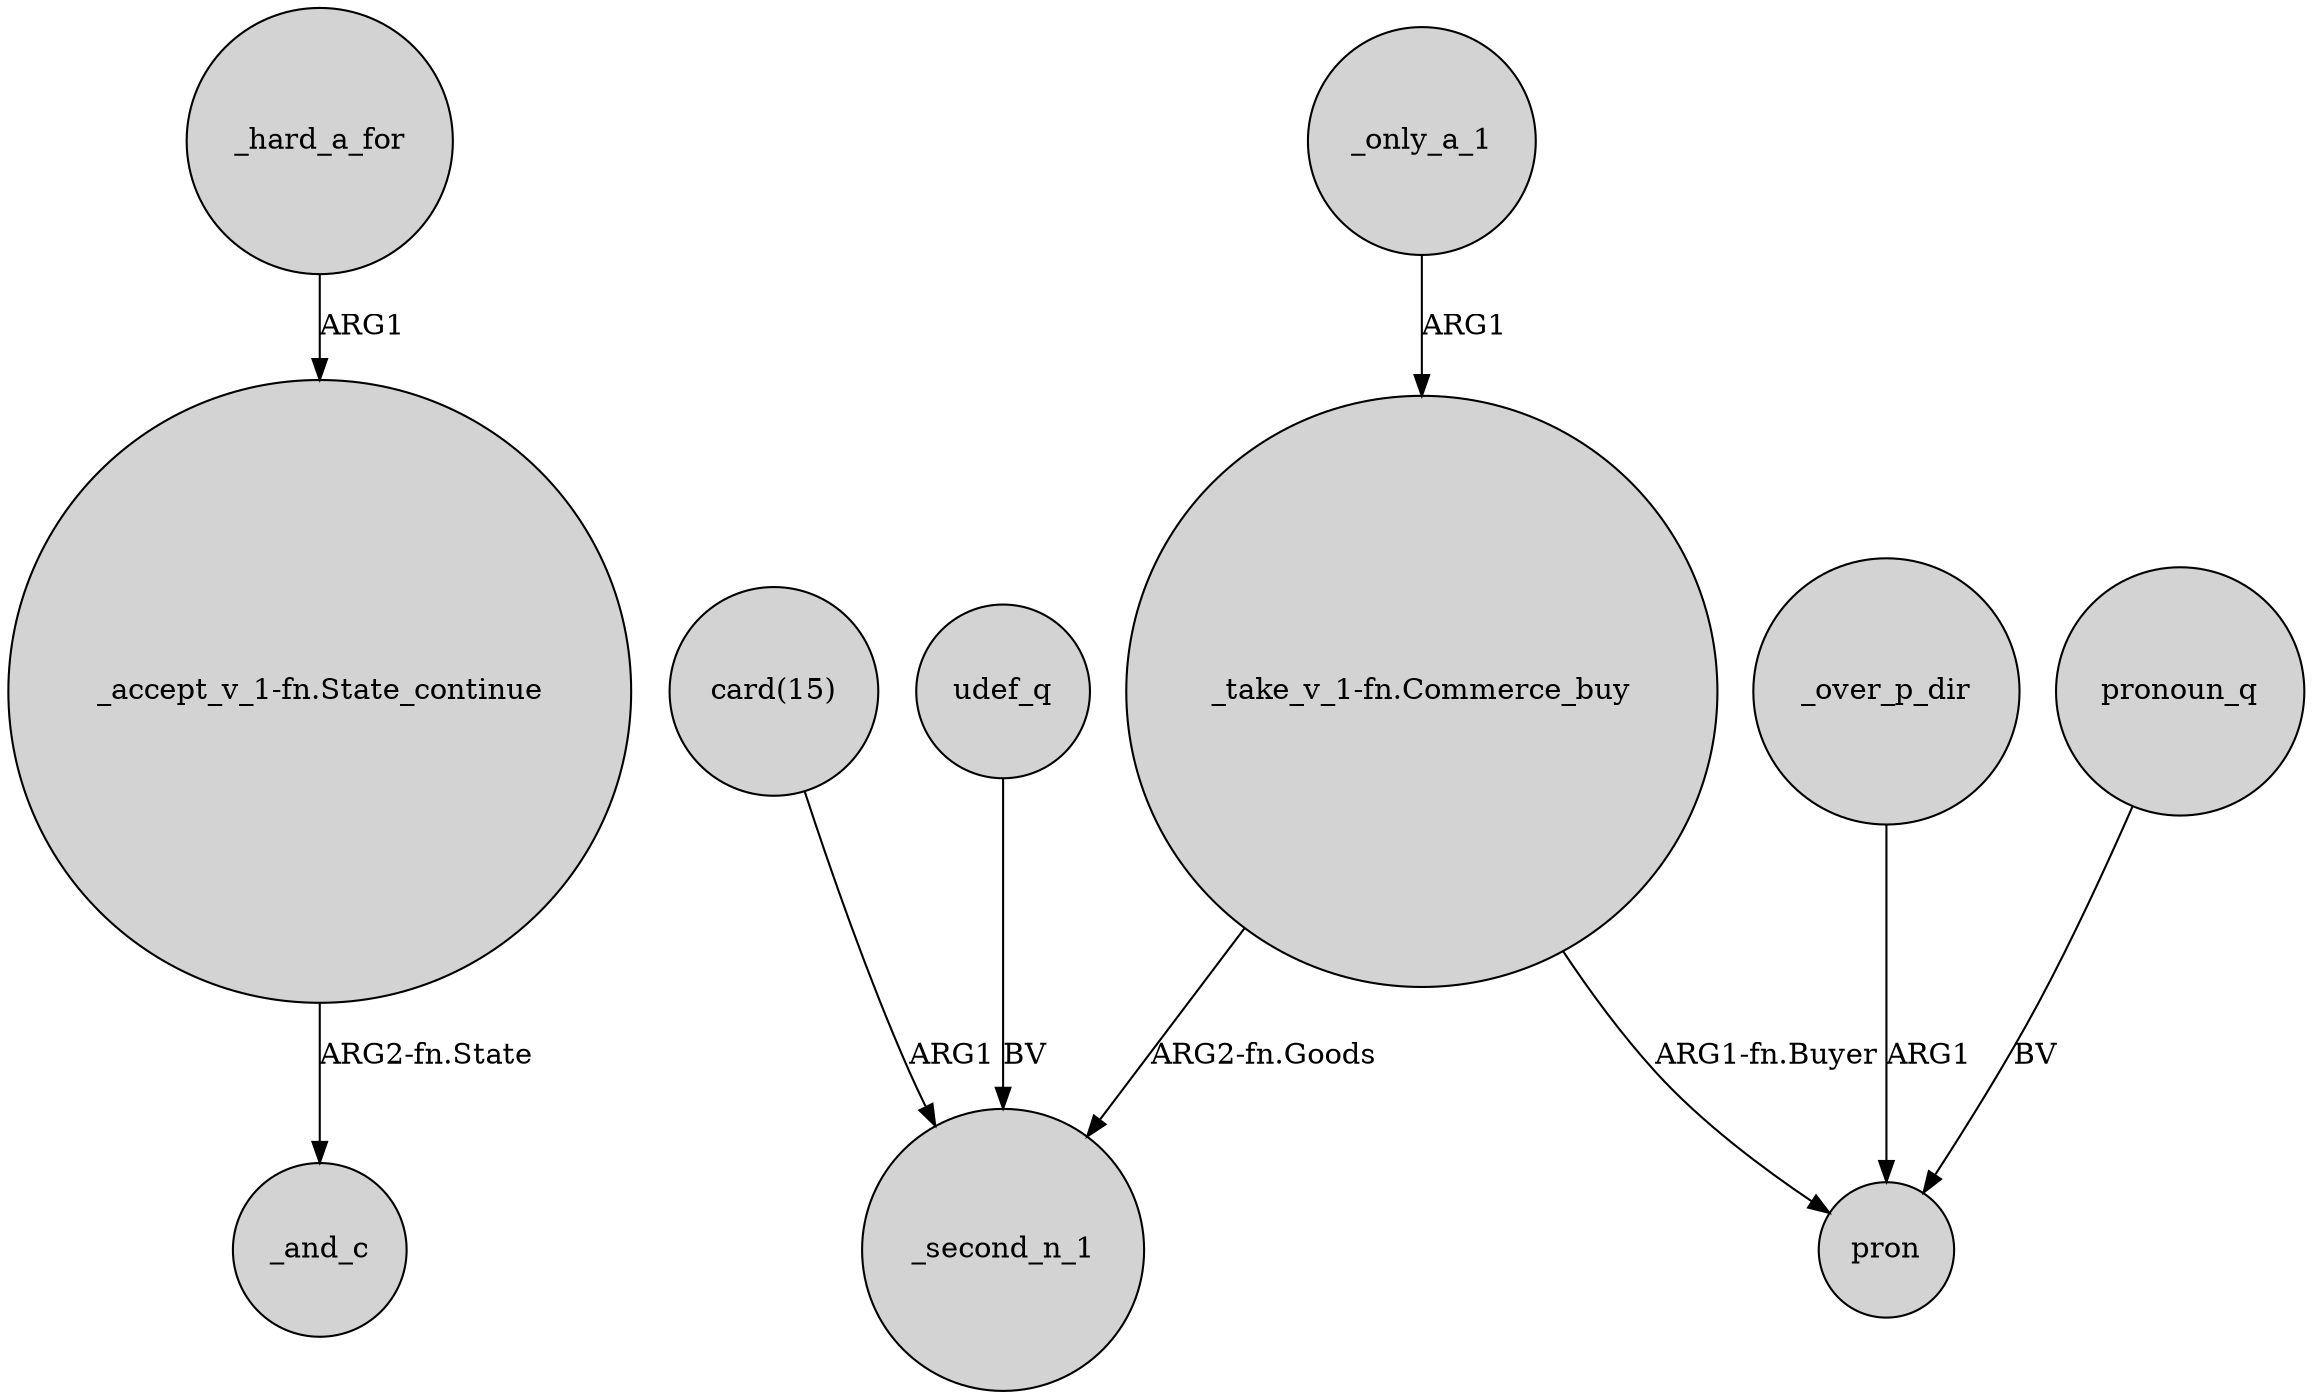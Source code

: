 digraph {
	node [shape=circle style=filled]
	"_accept_v_1-fn.State_continue" -> _and_c [label="ARG2-fn.State"]
	_over_p_dir -> pron [label=ARG1]
	_only_a_1 -> "_take_v_1-fn.Commerce_buy" [label=ARG1]
	"_take_v_1-fn.Commerce_buy" -> _second_n_1 [label="ARG2-fn.Goods"]
	"card(15)" -> _second_n_1 [label=ARG1]
	udef_q -> _second_n_1 [label=BV]
	pronoun_q -> pron [label=BV]
	"_take_v_1-fn.Commerce_buy" -> pron [label="ARG1-fn.Buyer"]
	_hard_a_for -> "_accept_v_1-fn.State_continue" [label=ARG1]
}
